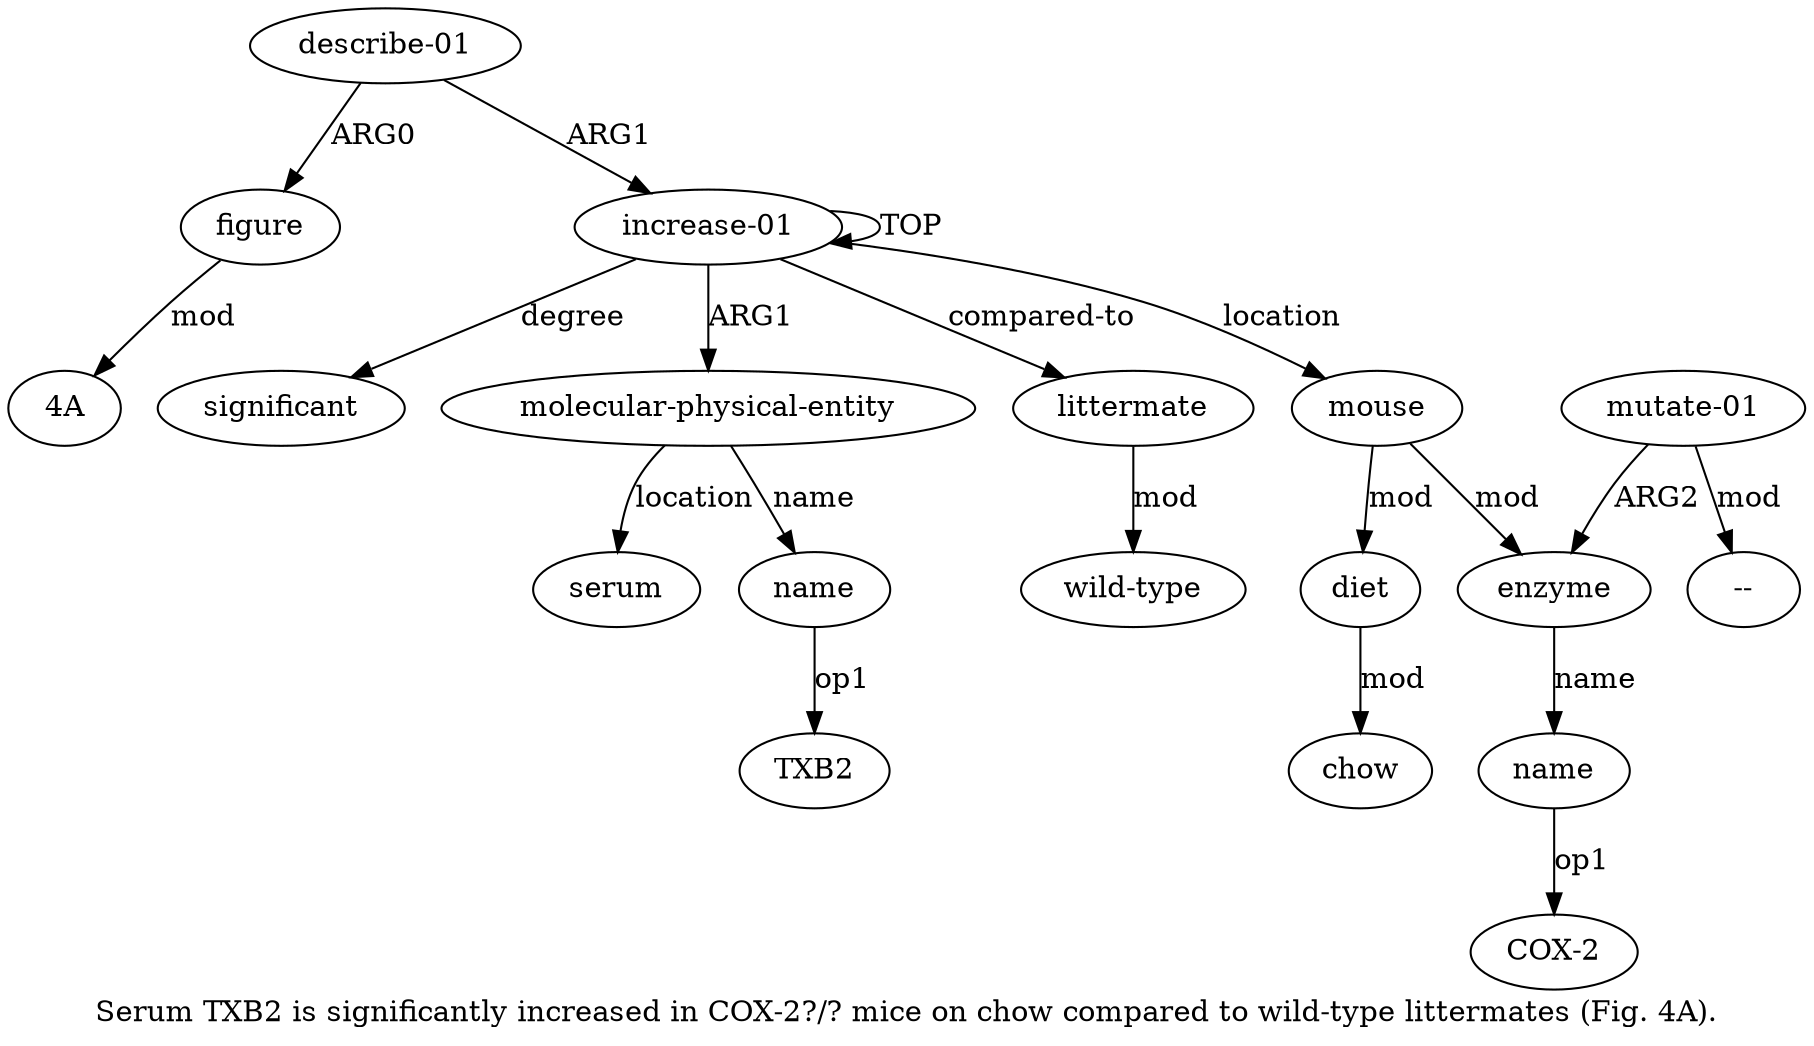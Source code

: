 digraph  {
	graph [label="Serum TXB2 is significantly increased in COX-2?/? mice on chow compared to wild-type littermates (Fig. 4A)."];
	node [label="\N"];
	a14	 [color=black,
		gold_ind=14,
		gold_label=figure,
		label=figure,
		test_ind=14,
		test_label=figure];
	"a14 4A"	 [color=black,
		gold_ind=-1,
		gold_label="4A",
		label="4A",
		test_ind=-1,
		test_label="4A"];
	a14 -> "a14 4A" [key=0,
	color=black,
	gold_label=mod,
	label=mod,
	test_label=mod];
"a7 --" [color=black,
	gold_ind=-1,
	gold_label="--",
	label="--",
	test_ind=-1,
	test_label="--"];
a11 [color=black,
	gold_ind=11,
	gold_label=littermate,
	label=littermate,
	test_ind=11,
	test_label=littermate];
a12 [color=black,
	gold_ind=12,
	gold_label="wild-type",
	label="wild-type",
	test_ind=12,
	test_label="wild-type"];
a11 -> a12 [key=0,
color=black,
gold_label=mod,
label=mod,
test_label=mod];
a10 [color=black,
gold_ind=10,
gold_label=significant,
label=significant,
test_ind=10,
test_label=significant];
a13 [color=black,
gold_ind=13,
gold_label="describe-01",
label="describe-01",
test_ind=13,
test_label="describe-01"];
a13 -> a14 [key=0,
color=black,
gold_label=ARG0,
label=ARG0,
test_label=ARG0];
a0 [color=black,
gold_ind=0,
gold_label="increase-01",
label="increase-01",
test_ind=0,
test_label="increase-01"];
a13 -> a0 [key=0,
color=black,
gold_label=ARG1,
label=ARG1,
test_label=ARG1];
"a2 TXB2" [color=black,
gold_ind=-1,
gold_label=TXB2,
label=TXB2,
test_ind=-1,
test_label=TXB2];
"a6 COX-2" [color=black,
gold_ind=-1,
gold_label="COX-2",
label="COX-2",
test_ind=-1,
test_label="COX-2"];
a1 [color=black,
gold_ind=1,
gold_label="molecular-physical-entity",
label="molecular-physical-entity",
test_ind=1,
test_label="molecular-physical-entity"];
a3 [color=black,
gold_ind=3,
gold_label=serum,
label=serum,
test_ind=3,
test_label=serum];
a1 -> a3 [key=0,
color=black,
gold_label=location,
label=location,
test_label=location];
a2 [color=black,
gold_ind=2,
gold_label=name,
label=name,
test_ind=2,
test_label=name];
a1 -> a2 [key=0,
color=black,
gold_label=name,
label=name,
test_label=name];
a0 -> a11 [key=0,
color=black,
gold_label="compared-to",
label="compared-to",
test_label="compared-to"];
a0 -> a10 [key=0,
color=black,
gold_label=degree,
label=degree,
test_label=degree];
a0 -> a1 [key=0,
color=black,
gold_label=ARG1,
label=ARG1,
test_label=ARG1];
a0 -> a0 [key=0,
color=black,
gold_label=TOP,
label=TOP,
test_label=TOP];
a4 [color=black,
gold_ind=4,
gold_label=mouse,
label=mouse,
test_ind=4,
test_label=mouse];
a0 -> a4 [key=0,
color=black,
gold_label=location,
label=location,
test_label=location];
a2 -> "a2 TXB2" [key=0,
color=black,
gold_label=op1,
label=op1,
test_label=op1];
a5 [color=black,
gold_ind=5,
gold_label=enzyme,
label=enzyme,
test_ind=5,
test_label=enzyme];
a6 [color=black,
gold_ind=6,
gold_label=name,
label=name,
test_ind=6,
test_label=name];
a5 -> a6 [key=0,
color=black,
gold_label=name,
label=name,
test_label=name];
a4 -> a5 [key=0,
color=black,
gold_label=mod,
label=mod,
test_label=mod];
a8 [color=black,
gold_ind=8,
gold_label=diet,
label=diet,
test_ind=8,
test_label=diet];
a4 -> a8 [key=0,
color=black,
gold_label=mod,
label=mod,
test_label=mod];
a7 [color=black,
gold_ind=7,
gold_label="mutate-01",
label="mutate-01",
test_ind=7,
test_label="mutate-01"];
a7 -> "a7 --" [key=0,
color=black,
gold_label=mod,
label=mod,
test_label=mod];
a7 -> a5 [key=0,
color=black,
gold_label=ARG2,
label=ARG2,
test_label=ARG2];
a6 -> "a6 COX-2" [key=0,
color=black,
gold_label=op1,
label=op1,
test_label=op1];
a9 [color=black,
gold_ind=9,
gold_label=chow,
label=chow,
test_ind=9,
test_label=chow];
a8 -> a9 [key=0,
color=black,
gold_label=mod,
label=mod,
test_label=mod];
}
